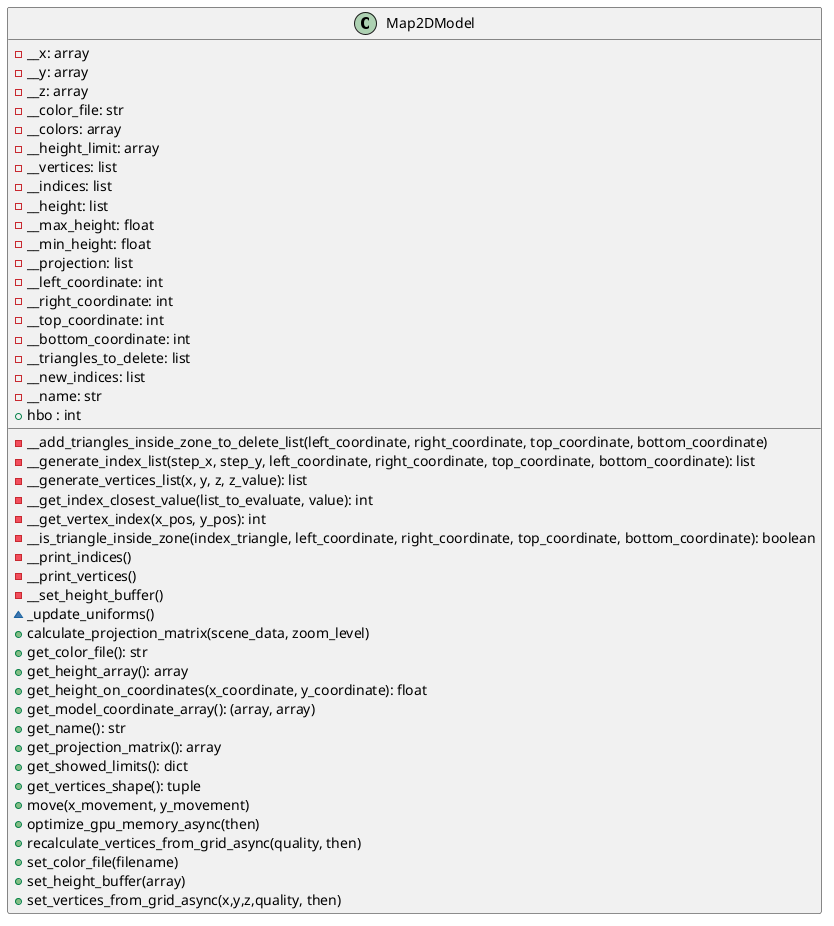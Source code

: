 @startuml
                class Map2DModel {
                    - __x: array
                    - __y: array
                    - __z: array
                    - __color_file: str
                    - __colors: array
                    - __height_limit: array
                    - __vertices: list
                    - __indices: list
                    - __height: list
                    - __max_height: float
                    - __min_height: float
                    - __projection: list
                    - __left_coordinate: int
                    - __right_coordinate: int
                    - __top_coordinate: int
                    - __bottom_coordinate: int
                    - __triangles_to_delete: list
                    - __new_indices: list
                    - __name: str
                    + hbo : int


                    - __add_triangles_inside_zone_to_delete_list(left_coordinate, right_coordinate, top_coordinate, bottom_coordinate)
                    - __generate_index_list(step_x, step_y, left_coordinate, right_coordinate, top_coordinate, bottom_coordinate): list
                    - __generate_vertices_list(x, y, z, z_value): list
                    - __get_index_closest_value(list_to_evaluate, value): int
                    - __get_vertex_index(x_pos, y_pos): int
                    - __is_triangle_inside_zone(index_triangle, left_coordinate, right_coordinate, top_coordinate, bottom_coordinate): boolean
                    - __print_indices()
                    - __print_vertices()
                    - __set_height_buffer()
                    ~ _update_uniforms()
                    + calculate_projection_matrix(scene_data, zoom_level)
                    + get_color_file(): str
                    + get_height_array(): array
                    + get_height_on_coordinates(x_coordinate, y_coordinate): float
                    + get_model_coordinate_array(): (array, array)
                    + get_name(): str
                    + get_projection_matrix(): array
                    + get_showed_limits(): dict
                    + get_vertices_shape(): tuple
                    + move(x_movement, y_movement)
                    + optimize_gpu_memory_async(then)
                    + recalculate_vertices_from_grid_async(quality, then)
                    + set_color_file(filename)
                    + set_height_buffer(array)
                    + set_vertices_from_grid_async(x,y,z,quality, then)

                }
@enduml